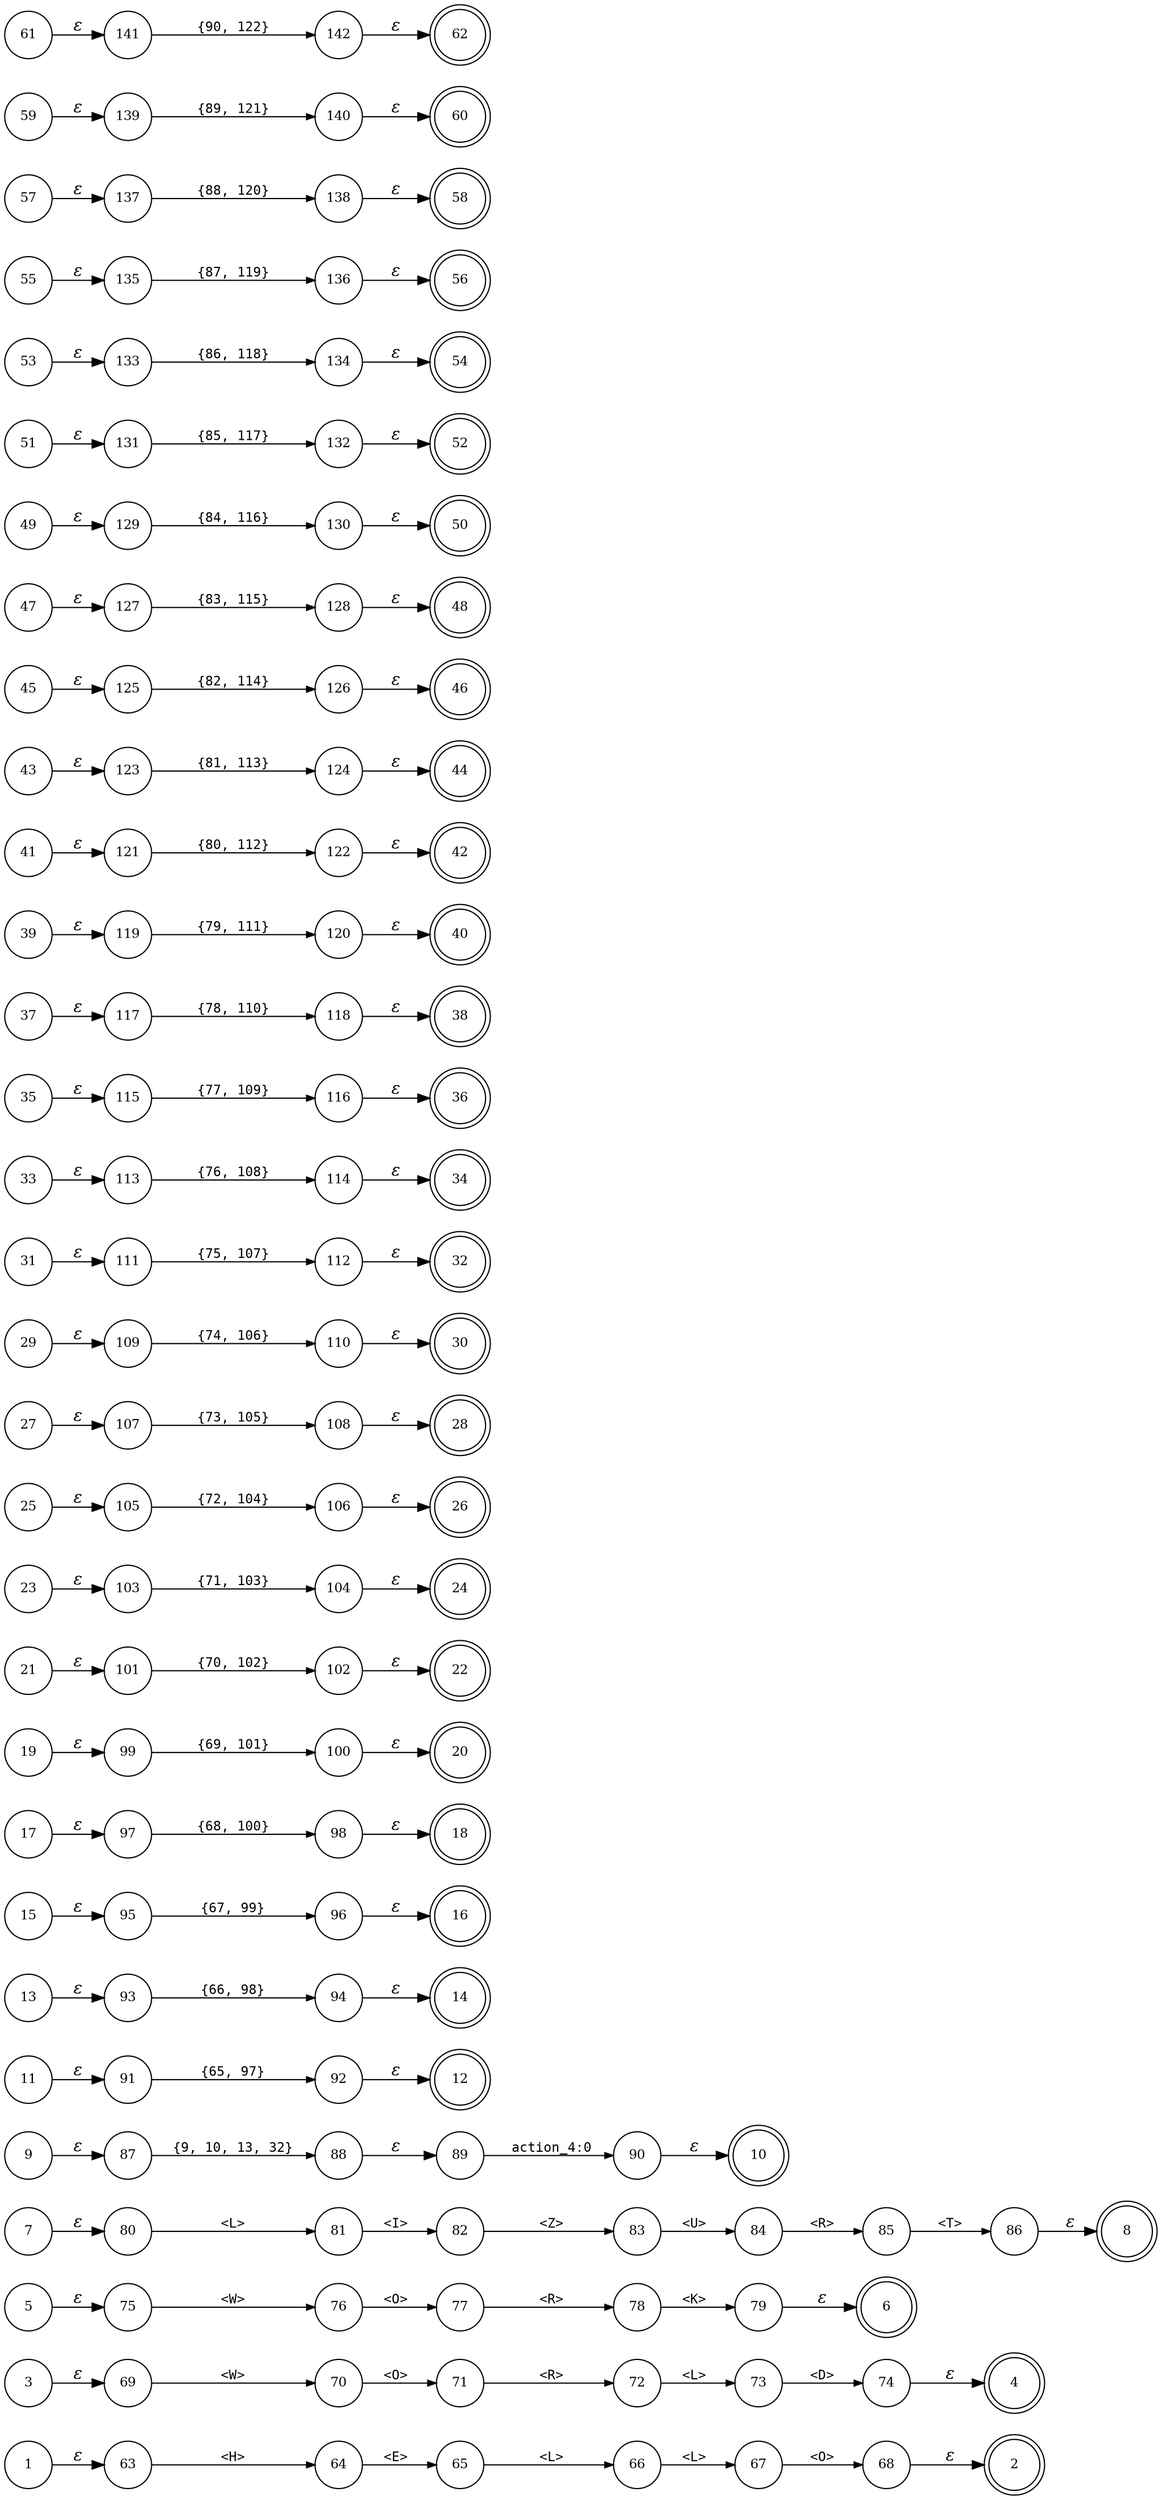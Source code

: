 digraph ATN { rankdir=LR;

s2[fontsize=11, label="2", shape=doublecircle, fixedsize=true, width=.6];
s64[fontsize=11,label="64", shape=circle, fixedsize=true, width=.55, peripheries=1];
s1[fontsize=11,label="1", shape=circle, fixedsize=true, width=.55, peripheries=1];
s65[fontsize=11,label="65", shape=circle, fixedsize=true, width=.55, peripheries=1];
s66[fontsize=11,label="66", shape=circle, fixedsize=true, width=.55, peripheries=1];
s67[fontsize=11,label="67", shape=circle, fixedsize=true, width=.55, peripheries=1];
s68[fontsize=11,label="68", shape=circle, fixedsize=true, width=.55, peripheries=1];
s63[fontsize=11,label="63", shape=circle, fixedsize=true, width=.55, peripheries=1];
s1 -> s63 [fontname="Times-Italic", label="&epsilon;"];
s63 -> s64 [fontsize=11, fontname="Courier", arrowsize=.7, label = "<H>", arrowhead = normal];
s64 -> s65 [fontsize=11, fontname="Courier", arrowsize=.7, label = "<E>", arrowhead = normal];
s65 -> s66 [fontsize=11, fontname="Courier", arrowsize=.7, label = "<L>", arrowhead = normal];
s66 -> s67 [fontsize=11, fontname="Courier", arrowsize=.7, label = "<L>", arrowhead = normal];
s67 -> s68 [fontsize=11, fontname="Courier", arrowsize=.7, label = "<O>", arrowhead = normal];
s68 -> s2 [fontname="Times-Italic", label="&epsilon;"];


s4[fontsize=11, label="4", shape=doublecircle, fixedsize=true, width=.6];
s3[fontsize=11,label="3", shape=circle, fixedsize=true, width=.55, peripheries=1];
s69[fontsize=11,label="69", shape=circle, fixedsize=true, width=.55, peripheries=1];
s70[fontsize=11,label="70", shape=circle, fixedsize=true, width=.55, peripheries=1];
s71[fontsize=11,label="71", shape=circle, fixedsize=true, width=.55, peripheries=1];
s72[fontsize=11,label="72", shape=circle, fixedsize=true, width=.55, peripheries=1];
s73[fontsize=11,label="73", shape=circle, fixedsize=true, width=.55, peripheries=1];
s74[fontsize=11,label="74", shape=circle, fixedsize=true, width=.55, peripheries=1];
s3 -> s69 [fontname="Times-Italic", label="&epsilon;"];
s69 -> s70 [fontsize=11, fontname="Courier", arrowsize=.7, label = "<W>", arrowhead = normal];
s70 -> s71 [fontsize=11, fontname="Courier", arrowsize=.7, label = "<O>", arrowhead = normal];
s71 -> s72 [fontsize=11, fontname="Courier", arrowsize=.7, label = "<R>", arrowhead = normal];
s72 -> s73 [fontsize=11, fontname="Courier", arrowsize=.7, label = "<L>", arrowhead = normal];
s73 -> s74 [fontsize=11, fontname="Courier", arrowsize=.7, label = "<D>", arrowhead = normal];
s74 -> s4 [fontname="Times-Italic", label="&epsilon;"];


s6[fontsize=11, label="6", shape=doublecircle, fixedsize=true, width=.6];
s5[fontsize=11,label="5", shape=circle, fixedsize=true, width=.55, peripheries=1];
s75[fontsize=11,label="75", shape=circle, fixedsize=true, width=.55, peripheries=1];
s76[fontsize=11,label="76", shape=circle, fixedsize=true, width=.55, peripheries=1];
s77[fontsize=11,label="77", shape=circle, fixedsize=true, width=.55, peripheries=1];
s78[fontsize=11,label="78", shape=circle, fixedsize=true, width=.55, peripheries=1];
s79[fontsize=11,label="79", shape=circle, fixedsize=true, width=.55, peripheries=1];
s5 -> s75 [fontname="Times-Italic", label="&epsilon;"];
s75 -> s76 [fontsize=11, fontname="Courier", arrowsize=.7, label = "<W>", arrowhead = normal];
s76 -> s77 [fontsize=11, fontname="Courier", arrowsize=.7, label = "<O>", arrowhead = normal];
s77 -> s78 [fontsize=11, fontname="Courier", arrowsize=.7, label = "<R>", arrowhead = normal];
s78 -> s79 [fontsize=11, fontname="Courier", arrowsize=.7, label = "<K>", arrowhead = normal];
s79 -> s6 [fontname="Times-Italic", label="&epsilon;"];


s8[fontsize=11, label="8", shape=doublecircle, fixedsize=true, width=.6];
s80[fontsize=11,label="80", shape=circle, fixedsize=true, width=.55, peripheries=1];
s81[fontsize=11,label="81", shape=circle, fixedsize=true, width=.55, peripheries=1];
s82[fontsize=11,label="82", shape=circle, fixedsize=true, width=.55, peripheries=1];
s83[fontsize=11,label="83", shape=circle, fixedsize=true, width=.55, peripheries=1];
s84[fontsize=11,label="84", shape=circle, fixedsize=true, width=.55, peripheries=1];
s85[fontsize=11,label="85", shape=circle, fixedsize=true, width=.55, peripheries=1];
s86[fontsize=11,label="86", shape=circle, fixedsize=true, width=.55, peripheries=1];
s7[fontsize=11,label="7", shape=circle, fixedsize=true, width=.55, peripheries=1];
s7 -> s80 [fontname="Times-Italic", label="&epsilon;"];
s80 -> s81 [fontsize=11, fontname="Courier", arrowsize=.7, label = "<L>", arrowhead = normal];
s81 -> s82 [fontsize=11, fontname="Courier", arrowsize=.7, label = "<I>", arrowhead = normal];
s82 -> s83 [fontsize=11, fontname="Courier", arrowsize=.7, label = "<Z>", arrowhead = normal];
s83 -> s84 [fontsize=11, fontname="Courier", arrowsize=.7, label = "<U>", arrowhead = normal];
s84 -> s85 [fontsize=11, fontname="Courier", arrowsize=.7, label = "<R>", arrowhead = normal];
s85 -> s86 [fontsize=11, fontname="Courier", arrowsize=.7, label = "<T>", arrowhead = normal];
s86 -> s8 [fontname="Times-Italic", label="&epsilon;"];


s10[fontsize=11, label="10", shape=doublecircle, fixedsize=true, width=.6];
s87[fontsize=11,label="87", shape=circle, fixedsize=true, width=.55, peripheries=1];
s88[fontsize=11,label="88", shape=circle, fixedsize=true, width=.55, peripheries=1];
s9[fontsize=11,label="9", shape=circle, fixedsize=true, width=.55, peripheries=1];
s89[fontsize=11,label="89", shape=circle, fixedsize=true, width=.55, peripheries=1];
s90[fontsize=11,label="90", shape=circle, fixedsize=true, width=.55, peripheries=1];
s9 -> s87 [fontname="Times-Italic", label="&epsilon;"];
s87 -> s88 [fontsize=11, fontname="Courier", arrowsize=.7, label = "{9, 10, 13, 32}", arrowhead = normal];
s88 -> s89 [fontname="Times-Italic", label="&epsilon;"];
s89 -> s90 [fontsize=11, fontname="Courier", arrowsize=.7, label = "action_4:0", arrowhead = normal];
s90 -> s10 [fontname="Times-Italic", label="&epsilon;"];


s12[fontsize=11, label="12", shape=doublecircle, fixedsize=true, width=.6];
s11[fontsize=11,label="11", shape=circle, fixedsize=true, width=.55, peripheries=1];
s91[fontsize=11,label="91", shape=circle, fixedsize=true, width=.55, peripheries=1];
s92[fontsize=11,label="92", shape=circle, fixedsize=true, width=.55, peripheries=1];
s11 -> s91 [fontname="Times-Italic", label="&epsilon;"];
s91 -> s92 [fontsize=11, fontname="Courier", arrowsize=.7, label = "{65, 97}", arrowhead = normal];
s92 -> s12 [fontname="Times-Italic", label="&epsilon;"];


s14[fontsize=11, label="14", shape=doublecircle, fixedsize=true, width=.6];
s13[fontsize=11,label="13", shape=circle, fixedsize=true, width=.55, peripheries=1];
s93[fontsize=11,label="93", shape=circle, fixedsize=true, width=.55, peripheries=1];
s94[fontsize=11,label="94", shape=circle, fixedsize=true, width=.55, peripheries=1];
s13 -> s93 [fontname="Times-Italic", label="&epsilon;"];
s93 -> s94 [fontsize=11, fontname="Courier", arrowsize=.7, label = "{66, 98}", arrowhead = normal];
s94 -> s14 [fontname="Times-Italic", label="&epsilon;"];


s16[fontsize=11, label="16", shape=doublecircle, fixedsize=true, width=.6];
s96[fontsize=11,label="96", shape=circle, fixedsize=true, width=.55, peripheries=1];
s15[fontsize=11,label="15", shape=circle, fixedsize=true, width=.55, peripheries=1];
s95[fontsize=11,label="95", shape=circle, fixedsize=true, width=.55, peripheries=1];
s15 -> s95 [fontname="Times-Italic", label="&epsilon;"];
s95 -> s96 [fontsize=11, fontname="Courier", arrowsize=.7, label = "{67, 99}", arrowhead = normal];
s96 -> s16 [fontname="Times-Italic", label="&epsilon;"];


s18[fontsize=11, label="18", shape=doublecircle, fixedsize=true, width=.6];
s17[fontsize=11,label="17", shape=circle, fixedsize=true, width=.55, peripheries=1];
s97[fontsize=11,label="97", shape=circle, fixedsize=true, width=.55, peripheries=1];
s98[fontsize=11,label="98", shape=circle, fixedsize=true, width=.55, peripheries=1];
s17 -> s97 [fontname="Times-Italic", label="&epsilon;"];
s97 -> s98 [fontsize=11, fontname="Courier", arrowsize=.7, label = "{68, 100}", arrowhead = normal];
s98 -> s18 [fontname="Times-Italic", label="&epsilon;"];


s20[fontsize=11, label="20", shape=doublecircle, fixedsize=true, width=.6];
s19[fontsize=11,label="19", shape=circle, fixedsize=true, width=.55, peripheries=1];
s99[fontsize=11,label="99", shape=circle, fixedsize=true, width=.55, peripheries=1];
s100[fontsize=11,label="100", shape=circle, fixedsize=true, width=.55, peripheries=1];
s19 -> s99 [fontname="Times-Italic", label="&epsilon;"];
s99 -> s100 [fontsize=11, fontname="Courier", arrowsize=.7, label = "{69, 101}", arrowhead = normal];
s100 -> s20 [fontname="Times-Italic", label="&epsilon;"];


s22[fontsize=11, label="22", shape=doublecircle, fixedsize=true, width=.6];
s21[fontsize=11,label="21", shape=circle, fixedsize=true, width=.55, peripheries=1];
s101[fontsize=11,label="101", shape=circle, fixedsize=true, width=.55, peripheries=1];
s102[fontsize=11,label="102", shape=circle, fixedsize=true, width=.55, peripheries=1];
s21 -> s101 [fontname="Times-Italic", label="&epsilon;"];
s101 -> s102 [fontsize=11, fontname="Courier", arrowsize=.7, label = "{70, 102}", arrowhead = normal];
s102 -> s22 [fontname="Times-Italic", label="&epsilon;"];


s24[fontsize=11, label="24", shape=doublecircle, fixedsize=true, width=.6];
s23[fontsize=11,label="23", shape=circle, fixedsize=true, width=.55, peripheries=1];
s103[fontsize=11,label="103", shape=circle, fixedsize=true, width=.55, peripheries=1];
s104[fontsize=11,label="104", shape=circle, fixedsize=true, width=.55, peripheries=1];
s23 -> s103 [fontname="Times-Italic", label="&epsilon;"];
s103 -> s104 [fontsize=11, fontname="Courier", arrowsize=.7, label = "{71, 103}", arrowhead = normal];
s104 -> s24 [fontname="Times-Italic", label="&epsilon;"];


s26[fontsize=11, label="26", shape=doublecircle, fixedsize=true, width=.6];
s25[fontsize=11,label="25", shape=circle, fixedsize=true, width=.55, peripheries=1];
s105[fontsize=11,label="105", shape=circle, fixedsize=true, width=.55, peripheries=1];
s106[fontsize=11,label="106", shape=circle, fixedsize=true, width=.55, peripheries=1];
s25 -> s105 [fontname="Times-Italic", label="&epsilon;"];
s105 -> s106 [fontsize=11, fontname="Courier", arrowsize=.7, label = "{72, 104}", arrowhead = normal];
s106 -> s26 [fontname="Times-Italic", label="&epsilon;"];


s28[fontsize=11, label="28", shape=doublecircle, fixedsize=true, width=.6];
s27[fontsize=11,label="27", shape=circle, fixedsize=true, width=.55, peripheries=1];
s107[fontsize=11,label="107", shape=circle, fixedsize=true, width=.55, peripheries=1];
s108[fontsize=11,label="108", shape=circle, fixedsize=true, width=.55, peripheries=1];
s27 -> s107 [fontname="Times-Italic", label="&epsilon;"];
s107 -> s108 [fontsize=11, fontname="Courier", arrowsize=.7, label = "{73, 105}", arrowhead = normal];
s108 -> s28 [fontname="Times-Italic", label="&epsilon;"];


s30[fontsize=11, label="30", shape=doublecircle, fixedsize=true, width=.6];
s29[fontsize=11,label="29", shape=circle, fixedsize=true, width=.55, peripheries=1];
s109[fontsize=11,label="109", shape=circle, fixedsize=true, width=.55, peripheries=1];
s110[fontsize=11,label="110", shape=circle, fixedsize=true, width=.55, peripheries=1];
s29 -> s109 [fontname="Times-Italic", label="&epsilon;"];
s109 -> s110 [fontsize=11, fontname="Courier", arrowsize=.7, label = "{74, 106}", arrowhead = normal];
s110 -> s30 [fontname="Times-Italic", label="&epsilon;"];


s32[fontsize=11, label="32", shape=doublecircle, fixedsize=true, width=.6];
s112[fontsize=11,label="112", shape=circle, fixedsize=true, width=.55, peripheries=1];
s31[fontsize=11,label="31", shape=circle, fixedsize=true, width=.55, peripheries=1];
s111[fontsize=11,label="111", shape=circle, fixedsize=true, width=.55, peripheries=1];
s31 -> s111 [fontname="Times-Italic", label="&epsilon;"];
s111 -> s112 [fontsize=11, fontname="Courier", arrowsize=.7, label = "{75, 107}", arrowhead = normal];
s112 -> s32 [fontname="Times-Italic", label="&epsilon;"];


s34[fontsize=11, label="34", shape=doublecircle, fixedsize=true, width=.6];
s33[fontsize=11,label="33", shape=circle, fixedsize=true, width=.55, peripheries=1];
s113[fontsize=11,label="113", shape=circle, fixedsize=true, width=.55, peripheries=1];
s114[fontsize=11,label="114", shape=circle, fixedsize=true, width=.55, peripheries=1];
s33 -> s113 [fontname="Times-Italic", label="&epsilon;"];
s113 -> s114 [fontsize=11, fontname="Courier", arrowsize=.7, label = "{76, 108}", arrowhead = normal];
s114 -> s34 [fontname="Times-Italic", label="&epsilon;"];


s36[fontsize=11, label="36", shape=doublecircle, fixedsize=true, width=.6];
s35[fontsize=11,label="35", shape=circle, fixedsize=true, width=.55, peripheries=1];
s115[fontsize=11,label="115", shape=circle, fixedsize=true, width=.55, peripheries=1];
s116[fontsize=11,label="116", shape=circle, fixedsize=true, width=.55, peripheries=1];
s35 -> s115 [fontname="Times-Italic", label="&epsilon;"];
s115 -> s116 [fontsize=11, fontname="Courier", arrowsize=.7, label = "{77, 109}", arrowhead = normal];
s116 -> s36 [fontname="Times-Italic", label="&epsilon;"];


s38[fontsize=11, label="38", shape=doublecircle, fixedsize=true, width=.6];
s37[fontsize=11,label="37", shape=circle, fixedsize=true, width=.55, peripheries=1];
s117[fontsize=11,label="117", shape=circle, fixedsize=true, width=.55, peripheries=1];
s118[fontsize=11,label="118", shape=circle, fixedsize=true, width=.55, peripheries=1];
s37 -> s117 [fontname="Times-Italic", label="&epsilon;"];
s117 -> s118 [fontsize=11, fontname="Courier", arrowsize=.7, label = "{78, 110}", arrowhead = normal];
s118 -> s38 [fontname="Times-Italic", label="&epsilon;"];


s40[fontsize=11, label="40", shape=doublecircle, fixedsize=true, width=.6];
s39[fontsize=11,label="39", shape=circle, fixedsize=true, width=.55, peripheries=1];
s119[fontsize=11,label="119", shape=circle, fixedsize=true, width=.55, peripheries=1];
s120[fontsize=11,label="120", shape=circle, fixedsize=true, width=.55, peripheries=1];
s39 -> s119 [fontname="Times-Italic", label="&epsilon;"];
s119 -> s120 [fontsize=11, fontname="Courier", arrowsize=.7, label = "{79, 111}", arrowhead = normal];
s120 -> s40 [fontname="Times-Italic", label="&epsilon;"];


s42[fontsize=11, label="42", shape=doublecircle, fixedsize=true, width=.6];
s41[fontsize=11,label="41", shape=circle, fixedsize=true, width=.55, peripheries=1];
s121[fontsize=11,label="121", shape=circle, fixedsize=true, width=.55, peripheries=1];
s122[fontsize=11,label="122", shape=circle, fixedsize=true, width=.55, peripheries=1];
s41 -> s121 [fontname="Times-Italic", label="&epsilon;"];
s121 -> s122 [fontsize=11, fontname="Courier", arrowsize=.7, label = "{80, 112}", arrowhead = normal];
s122 -> s42 [fontname="Times-Italic", label="&epsilon;"];


s44[fontsize=11, label="44", shape=doublecircle, fixedsize=true, width=.6];
s43[fontsize=11,label="43", shape=circle, fixedsize=true, width=.55, peripheries=1];
s123[fontsize=11,label="123", shape=circle, fixedsize=true, width=.55, peripheries=1];
s124[fontsize=11,label="124", shape=circle, fixedsize=true, width=.55, peripheries=1];
s43 -> s123 [fontname="Times-Italic", label="&epsilon;"];
s123 -> s124 [fontsize=11, fontname="Courier", arrowsize=.7, label = "{81, 113}", arrowhead = normal];
s124 -> s44 [fontname="Times-Italic", label="&epsilon;"];


s46[fontsize=11, label="46", shape=doublecircle, fixedsize=true, width=.6];
s45[fontsize=11,label="45", shape=circle, fixedsize=true, width=.55, peripheries=1];
s125[fontsize=11,label="125", shape=circle, fixedsize=true, width=.55, peripheries=1];
s126[fontsize=11,label="126", shape=circle, fixedsize=true, width=.55, peripheries=1];
s45 -> s125 [fontname="Times-Italic", label="&epsilon;"];
s125 -> s126 [fontsize=11, fontname="Courier", arrowsize=.7, label = "{82, 114}", arrowhead = normal];
s126 -> s46 [fontname="Times-Italic", label="&epsilon;"];


s48[fontsize=11, label="48", shape=doublecircle, fixedsize=true, width=.6];
s128[fontsize=11,label="128", shape=circle, fixedsize=true, width=.55, peripheries=1];
s47[fontsize=11,label="47", shape=circle, fixedsize=true, width=.55, peripheries=1];
s127[fontsize=11,label="127", shape=circle, fixedsize=true, width=.55, peripheries=1];
s47 -> s127 [fontname="Times-Italic", label="&epsilon;"];
s127 -> s128 [fontsize=11, fontname="Courier", arrowsize=.7, label = "{83, 115}", arrowhead = normal];
s128 -> s48 [fontname="Times-Italic", label="&epsilon;"];


s50[fontsize=11, label="50", shape=doublecircle, fixedsize=true, width=.6];
s49[fontsize=11,label="49", shape=circle, fixedsize=true, width=.55, peripheries=1];
s129[fontsize=11,label="129", shape=circle, fixedsize=true, width=.55, peripheries=1];
s130[fontsize=11,label="130", shape=circle, fixedsize=true, width=.55, peripheries=1];
s49 -> s129 [fontname="Times-Italic", label="&epsilon;"];
s129 -> s130 [fontsize=11, fontname="Courier", arrowsize=.7, label = "{84, 116}", arrowhead = normal];
s130 -> s50 [fontname="Times-Italic", label="&epsilon;"];


s52[fontsize=11, label="52", shape=doublecircle, fixedsize=true, width=.6];
s51[fontsize=11,label="51", shape=circle, fixedsize=true, width=.55, peripheries=1];
s131[fontsize=11,label="131", shape=circle, fixedsize=true, width=.55, peripheries=1];
s132[fontsize=11,label="132", shape=circle, fixedsize=true, width=.55, peripheries=1];
s51 -> s131 [fontname="Times-Italic", label="&epsilon;"];
s131 -> s132 [fontsize=11, fontname="Courier", arrowsize=.7, label = "{85, 117}", arrowhead = normal];
s132 -> s52 [fontname="Times-Italic", label="&epsilon;"];


s54[fontsize=11, label="54", shape=doublecircle, fixedsize=true, width=.6];
s53[fontsize=11,label="53", shape=circle, fixedsize=true, width=.55, peripheries=1];
s133[fontsize=11,label="133", shape=circle, fixedsize=true, width=.55, peripheries=1];
s134[fontsize=11,label="134", shape=circle, fixedsize=true, width=.55, peripheries=1];
s53 -> s133 [fontname="Times-Italic", label="&epsilon;"];
s133 -> s134 [fontsize=11, fontname="Courier", arrowsize=.7, label = "{86, 118}", arrowhead = normal];
s134 -> s54 [fontname="Times-Italic", label="&epsilon;"];


s56[fontsize=11, label="56", shape=doublecircle, fixedsize=true, width=.6];
s55[fontsize=11,label="55", shape=circle, fixedsize=true, width=.55, peripheries=1];
s135[fontsize=11,label="135", shape=circle, fixedsize=true, width=.55, peripheries=1];
s136[fontsize=11,label="136", shape=circle, fixedsize=true, width=.55, peripheries=1];
s55 -> s135 [fontname="Times-Italic", label="&epsilon;"];
s135 -> s136 [fontsize=11, fontname="Courier", arrowsize=.7, label = "{87, 119}", arrowhead = normal];
s136 -> s56 [fontname="Times-Italic", label="&epsilon;"];


s58[fontsize=11, label="58", shape=doublecircle, fixedsize=true, width=.6];
s57[fontsize=11,label="57", shape=circle, fixedsize=true, width=.55, peripheries=1];
s137[fontsize=11,label="137", shape=circle, fixedsize=true, width=.55, peripheries=1];
s138[fontsize=11,label="138", shape=circle, fixedsize=true, width=.55, peripheries=1];
s57 -> s137 [fontname="Times-Italic", label="&epsilon;"];
s137 -> s138 [fontsize=11, fontname="Courier", arrowsize=.7, label = "{88, 120}", arrowhead = normal];
s138 -> s58 [fontname="Times-Italic", label="&epsilon;"];


s60[fontsize=11, label="60", shape=doublecircle, fixedsize=true, width=.6];
s59[fontsize=11,label="59", shape=circle, fixedsize=true, width=.55, peripheries=1];
s139[fontsize=11,label="139", shape=circle, fixedsize=true, width=.55, peripheries=1];
s140[fontsize=11,label="140", shape=circle, fixedsize=true, width=.55, peripheries=1];
s59 -> s139 [fontname="Times-Italic", label="&epsilon;"];
s139 -> s140 [fontsize=11, fontname="Courier", arrowsize=.7, label = "{89, 121}", arrowhead = normal];
s140 -> s60 [fontname="Times-Italic", label="&epsilon;"];


s62[fontsize=11, label="62", shape=doublecircle, fixedsize=true, width=.6];
s61[fontsize=11,label="61", shape=circle, fixedsize=true, width=.55, peripheries=1];
s141[fontsize=11,label="141", shape=circle, fixedsize=true, width=.55, peripheries=1];
s142[fontsize=11,label="142", shape=circle, fixedsize=true, width=.55, peripheries=1];
s61 -> s141 [fontname="Times-Italic", label="&epsilon;"];
s141 -> s142 [fontsize=11, fontname="Courier", arrowsize=.7, label = "{90, 122}", arrowhead = normal];
s142 -> s62 [fontname="Times-Italic", label="&epsilon;"];
}